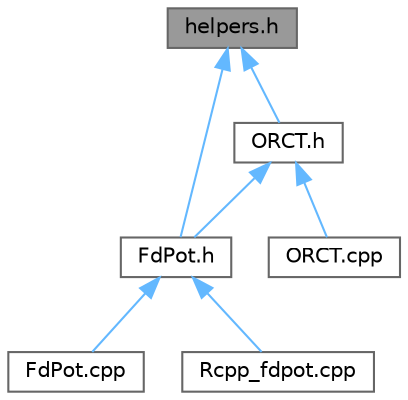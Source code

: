 digraph "helpers.h"
{
 // LATEX_PDF_SIZE
  bgcolor="transparent";
  edge [fontname=Helvetica,fontsize=10,labelfontname=Helvetica,labelfontsize=10];
  node [fontname=Helvetica,fontsize=10,shape=box,height=0.2,width=0.4];
  Node1 [label="helpers.h",height=0.2,width=0.4,color="gray40", fillcolor="grey60", style="filled", fontcolor="black",tooltip=" "];
  Node1 -> Node2 [dir="back",color="steelblue1",style="solid"];
  Node2 [label="FdPot.h",height=0.2,width=0.4,color="grey40", fillcolor="white", style="filled",URL="$_fd_pot_8h.html",tooltip=" "];
  Node2 -> Node3 [dir="back",color="steelblue1",style="solid"];
  Node3 [label="FdPot.cpp",height=0.2,width=0.4,color="grey40", fillcolor="white", style="filled",URL="$_fd_pot_8cpp.html",tooltip=" "];
  Node2 -> Node4 [dir="back",color="steelblue1",style="solid"];
  Node4 [label="Rcpp_fdpot.cpp",height=0.2,width=0.4,color="grey40", fillcolor="white", style="filled",URL="$_rcpp__fdpot_8cpp.html",tooltip=" "];
  Node1 -> Node5 [dir="back",color="steelblue1",style="solid"];
  Node5 [label="ORCT.h",height=0.2,width=0.4,color="grey40", fillcolor="white", style="filled",URL="$_o_r_c_t_8h.html",tooltip=" "];
  Node5 -> Node2 [dir="back",color="steelblue1",style="solid"];
  Node5 -> Node6 [dir="back",color="steelblue1",style="solid"];
  Node6 [label="ORCT.cpp",height=0.2,width=0.4,color="grey40", fillcolor="white", style="filled",URL="$_o_r_c_t_8cpp.html",tooltip=" "];
}
